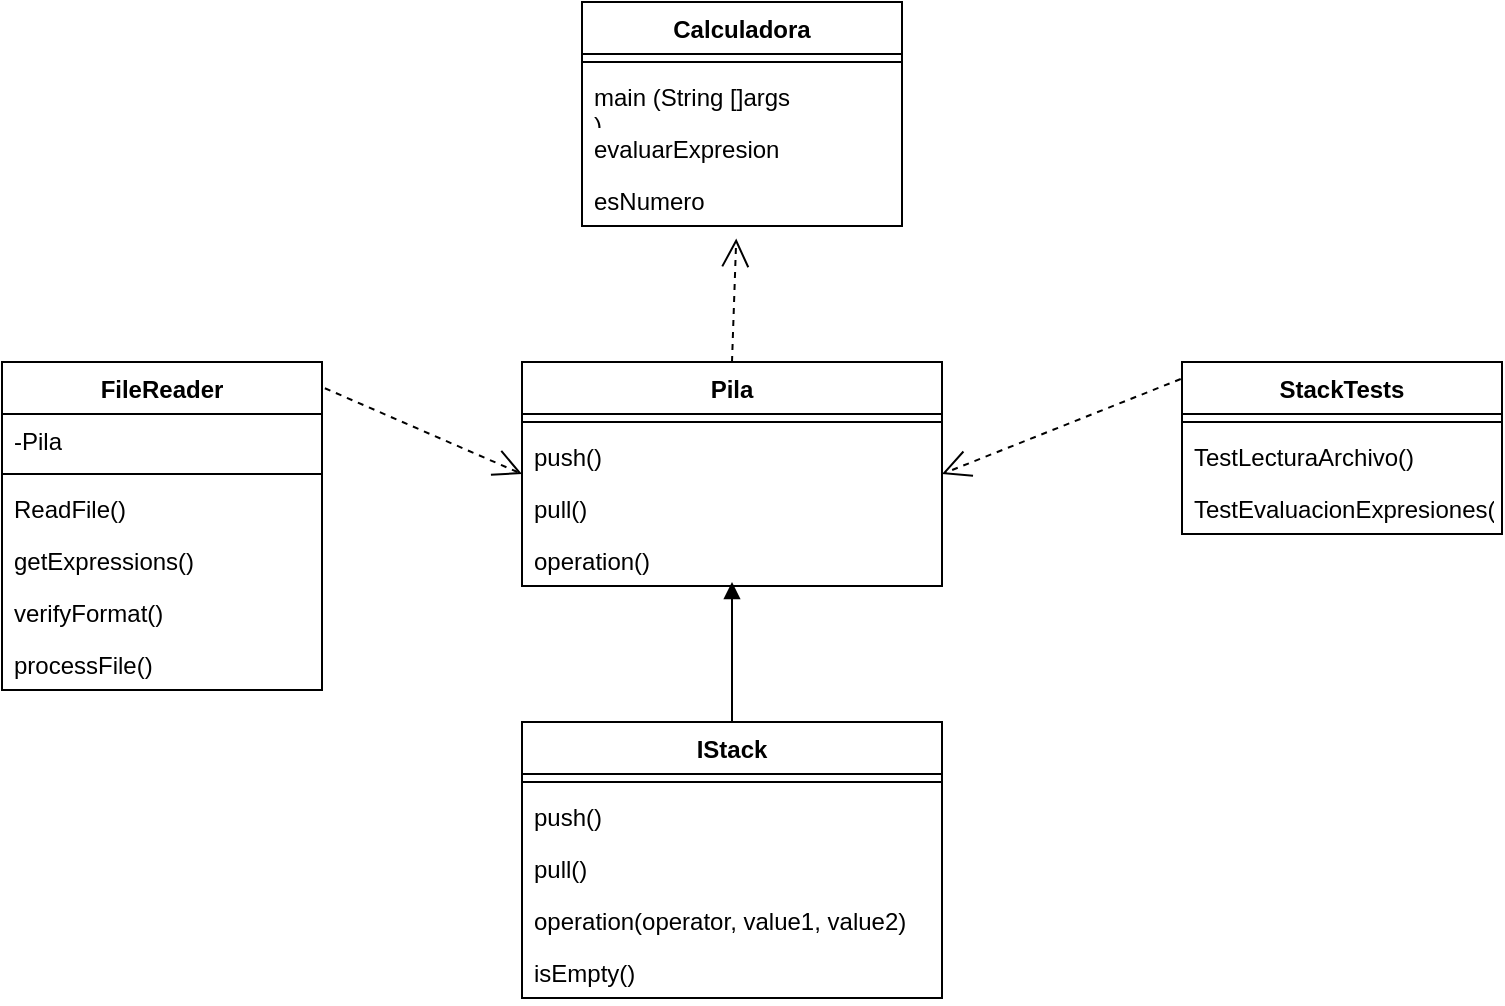 <mxfile version="24.7.5">
  <diagram name="Página-1" id="bHitkdMogRtiCX1AHvPg">
    <mxGraphModel dx="1160" dy="785" grid="1" gridSize="10" guides="1" tooltips="1" connect="1" arrows="1" fold="1" page="1" pageScale="1" pageWidth="827" pageHeight="1169" math="0" shadow="0">
      <root>
        <mxCell id="0" />
        <mxCell id="1" parent="0" />
        <mxCell id="Dp5tB07rncqAnLZGwpFe-1" value="IStack" style="swimlane;fontStyle=1;align=center;verticalAlign=top;childLayout=stackLayout;horizontal=1;startSize=26;horizontalStack=0;resizeParent=1;resizeParentMax=0;resizeLast=0;collapsible=1;marginBottom=0;whiteSpace=wrap;html=1;" parent="1" vertex="1">
          <mxGeometry x="290" y="440" width="210" height="138" as="geometry" />
        </mxCell>
        <mxCell id="Dp5tB07rncqAnLZGwpFe-3" value="" style="line;strokeWidth=1;fillColor=none;align=left;verticalAlign=middle;spacingTop=-1;spacingLeft=3;spacingRight=3;rotatable=0;labelPosition=right;points=[];portConstraint=eastwest;strokeColor=inherit;" parent="Dp5tB07rncqAnLZGwpFe-1" vertex="1">
          <mxGeometry y="26" width="210" height="8" as="geometry" />
        </mxCell>
        <mxCell id="Dp5tB07rncqAnLZGwpFe-4" value="push()" style="text;strokeColor=none;fillColor=none;align=left;verticalAlign=top;spacingLeft=4;spacingRight=4;overflow=hidden;rotatable=0;points=[[0,0.5],[1,0.5]];portConstraint=eastwest;whiteSpace=wrap;html=1;" parent="Dp5tB07rncqAnLZGwpFe-1" vertex="1">
          <mxGeometry y="34" width="210" height="26" as="geometry" />
        </mxCell>
        <mxCell id="Dp5tB07rncqAnLZGwpFe-5" value="pull()" style="text;strokeColor=none;fillColor=none;align=left;verticalAlign=top;spacingLeft=4;spacingRight=4;overflow=hidden;rotatable=0;points=[[0,0.5],[1,0.5]];portConstraint=eastwest;whiteSpace=wrap;html=1;" parent="Dp5tB07rncqAnLZGwpFe-1" vertex="1">
          <mxGeometry y="60" width="210" height="26" as="geometry" />
        </mxCell>
        <mxCell id="Dp5tB07rncqAnLZGwpFe-14" value="operation(operator, value1, value2)" style="text;strokeColor=none;fillColor=none;align=left;verticalAlign=top;spacingLeft=4;spacingRight=4;overflow=hidden;rotatable=0;points=[[0,0.5],[1,0.5]];portConstraint=eastwest;whiteSpace=wrap;html=1;" parent="Dp5tB07rncqAnLZGwpFe-1" vertex="1">
          <mxGeometry y="86" width="210" height="26" as="geometry" />
        </mxCell>
        <mxCell id="Dp5tB07rncqAnLZGwpFe-32" value="isEmpty()" style="text;strokeColor=none;fillColor=none;align=left;verticalAlign=top;spacingLeft=4;spacingRight=4;overflow=hidden;rotatable=0;points=[[0,0.5],[1,0.5]];portConstraint=eastwest;whiteSpace=wrap;html=1;" parent="Dp5tB07rncqAnLZGwpFe-1" vertex="1">
          <mxGeometry y="112" width="210" height="26" as="geometry" />
        </mxCell>
        <mxCell id="Dp5tB07rncqAnLZGwpFe-10" value="Calculadora" style="swimlane;fontStyle=1;align=center;verticalAlign=top;childLayout=stackLayout;horizontal=1;startSize=26;horizontalStack=0;resizeParent=1;resizeParentMax=0;resizeLast=0;collapsible=1;marginBottom=0;whiteSpace=wrap;html=1;" parent="1" vertex="1">
          <mxGeometry x="320" y="80" width="160" height="112" as="geometry" />
        </mxCell>
        <mxCell id="Dp5tB07rncqAnLZGwpFe-12" value="" style="line;strokeWidth=1;fillColor=none;align=left;verticalAlign=middle;spacingTop=-1;spacingLeft=3;spacingRight=3;rotatable=0;labelPosition=right;points=[];portConstraint=eastwest;strokeColor=inherit;" parent="Dp5tB07rncqAnLZGwpFe-10" vertex="1">
          <mxGeometry y="26" width="160" height="8" as="geometry" />
        </mxCell>
        <mxCell id="Dp5tB07rncqAnLZGwpFe-13" value="main (String []args&lt;div&gt;)&lt;/div&gt;" style="text;strokeColor=none;fillColor=none;align=left;verticalAlign=top;spacingLeft=4;spacingRight=4;overflow=hidden;rotatable=0;points=[[0,0.5],[1,0.5]];portConstraint=eastwest;whiteSpace=wrap;html=1;" parent="Dp5tB07rncqAnLZGwpFe-10" vertex="1">
          <mxGeometry y="34" width="160" height="26" as="geometry" />
        </mxCell>
        <mxCell id="IiLTCyuBjjwPcRjNRCZt-6" value="evaluarExpresion" style="text;strokeColor=none;fillColor=none;align=left;verticalAlign=top;spacingLeft=4;spacingRight=4;overflow=hidden;rotatable=0;points=[[0,0.5],[1,0.5]];portConstraint=eastwest;whiteSpace=wrap;html=1;" vertex="1" parent="Dp5tB07rncqAnLZGwpFe-10">
          <mxGeometry y="60" width="160" height="26" as="geometry" />
        </mxCell>
        <mxCell id="IiLTCyuBjjwPcRjNRCZt-7" value="esNumero" style="text;strokeColor=none;fillColor=none;align=left;verticalAlign=top;spacingLeft=4;spacingRight=4;overflow=hidden;rotatable=0;points=[[0,0.5],[1,0.5]];portConstraint=eastwest;whiteSpace=wrap;html=1;" vertex="1" parent="Dp5tB07rncqAnLZGwpFe-10">
          <mxGeometry y="86" width="160" height="26" as="geometry" />
        </mxCell>
        <mxCell id="Dp5tB07rncqAnLZGwpFe-16" value="Pila" style="swimlane;fontStyle=1;align=center;verticalAlign=top;childLayout=stackLayout;horizontal=1;startSize=26;horizontalStack=0;resizeParent=1;resizeParentMax=0;resizeLast=0;collapsible=1;marginBottom=0;whiteSpace=wrap;html=1;" parent="1" vertex="1">
          <mxGeometry x="290" y="260" width="210" height="112" as="geometry" />
        </mxCell>
        <mxCell id="Dp5tB07rncqAnLZGwpFe-17" value="" style="line;strokeWidth=1;fillColor=none;align=left;verticalAlign=middle;spacingTop=-1;spacingLeft=3;spacingRight=3;rotatable=0;labelPosition=right;points=[];portConstraint=eastwest;strokeColor=inherit;" parent="Dp5tB07rncqAnLZGwpFe-16" vertex="1">
          <mxGeometry y="26" width="210" height="8" as="geometry" />
        </mxCell>
        <mxCell id="IiLTCyuBjjwPcRjNRCZt-1" value="push()" style="text;strokeColor=none;fillColor=none;align=left;verticalAlign=top;spacingLeft=4;spacingRight=4;overflow=hidden;rotatable=0;points=[[0,0.5],[1,0.5]];portConstraint=eastwest;whiteSpace=wrap;html=1;" vertex="1" parent="Dp5tB07rncqAnLZGwpFe-16">
          <mxGeometry y="34" width="210" height="26" as="geometry" />
        </mxCell>
        <mxCell id="IiLTCyuBjjwPcRjNRCZt-2" value="pull()" style="text;strokeColor=none;fillColor=none;align=left;verticalAlign=top;spacingLeft=4;spacingRight=4;overflow=hidden;rotatable=0;points=[[0,0.5],[1,0.5]];portConstraint=eastwest;whiteSpace=wrap;html=1;" vertex="1" parent="Dp5tB07rncqAnLZGwpFe-16">
          <mxGeometry y="60" width="210" height="26" as="geometry" />
        </mxCell>
        <mxCell id="IiLTCyuBjjwPcRjNRCZt-5" value="operation()" style="text;strokeColor=none;fillColor=none;align=left;verticalAlign=top;spacingLeft=4;spacingRight=4;overflow=hidden;rotatable=0;points=[[0,0.5],[1,0.5]];portConstraint=eastwest;whiteSpace=wrap;html=1;" vertex="1" parent="Dp5tB07rncqAnLZGwpFe-16">
          <mxGeometry y="86" width="210" height="26" as="geometry" />
        </mxCell>
        <mxCell id="Dp5tB07rncqAnLZGwpFe-24" value="" style="html=1;verticalAlign=bottom;endArrow=block;curved=0;rounded=0;exitX=0.5;exitY=0;exitDx=0;exitDy=0;" parent="1" source="Dp5tB07rncqAnLZGwpFe-1" edge="1">
          <mxGeometry width="80" relative="1" as="geometry">
            <mxPoint x="360" y="480" as="sourcePoint" />
            <mxPoint x="395" y="370" as="targetPoint" />
          </mxGeometry>
        </mxCell>
        <mxCell id="Dp5tB07rncqAnLZGwpFe-25" value="" style="endArrow=open;endSize=12;dashed=1;html=1;rounded=0;exitX=0.5;exitY=0;exitDx=0;exitDy=0;entryX=0.482;entryY=1.242;entryDx=0;entryDy=0;entryPerimeter=0;" parent="1" source="Dp5tB07rncqAnLZGwpFe-16" target="IiLTCyuBjjwPcRjNRCZt-7" edge="1">
          <mxGeometry x="0.0" width="160" relative="1" as="geometry">
            <mxPoint x="330" y="340" as="sourcePoint" />
            <mxPoint x="395" y="200" as="targetPoint" />
            <mxPoint as="offset" />
          </mxGeometry>
        </mxCell>
        <mxCell id="Dp5tB07rncqAnLZGwpFe-26" value="StackTests" style="swimlane;fontStyle=1;align=center;verticalAlign=top;childLayout=stackLayout;horizontal=1;startSize=26;horizontalStack=0;resizeParent=1;resizeParentMax=0;resizeLast=0;collapsible=1;marginBottom=0;whiteSpace=wrap;html=1;" parent="1" vertex="1">
          <mxGeometry x="620" y="260" width="160" height="86" as="geometry" />
        </mxCell>
        <mxCell id="Dp5tB07rncqAnLZGwpFe-28" value="" style="line;strokeWidth=1;fillColor=none;align=left;verticalAlign=middle;spacingTop=-1;spacingLeft=3;spacingRight=3;rotatable=0;labelPosition=right;points=[];portConstraint=eastwest;strokeColor=inherit;" parent="Dp5tB07rncqAnLZGwpFe-26" vertex="1">
          <mxGeometry y="26" width="160" height="8" as="geometry" />
        </mxCell>
        <mxCell id="Dp5tB07rncqAnLZGwpFe-29" value="TestLecturaArchivo()" style="text;strokeColor=none;fillColor=none;align=left;verticalAlign=top;spacingLeft=4;spacingRight=4;overflow=hidden;rotatable=0;points=[[0,0.5],[1,0.5]];portConstraint=eastwest;whiteSpace=wrap;html=1;" parent="Dp5tB07rncqAnLZGwpFe-26" vertex="1">
          <mxGeometry y="34" width="160" height="26" as="geometry" />
        </mxCell>
        <mxCell id="Dp5tB07rncqAnLZGwpFe-30" value="TestEvaluacionExpresiones()" style="text;strokeColor=none;fillColor=none;align=left;verticalAlign=top;spacingLeft=4;spacingRight=4;overflow=hidden;rotatable=0;points=[[0,0.5],[1,0.5]];portConstraint=eastwest;whiteSpace=wrap;html=1;" parent="Dp5tB07rncqAnLZGwpFe-26" vertex="1">
          <mxGeometry y="60" width="160" height="26" as="geometry" />
        </mxCell>
        <mxCell id="Dp5tB07rncqAnLZGwpFe-34" value="" style="endArrow=open;endSize=12;dashed=1;html=1;rounded=0;exitX=-0.004;exitY=0.099;exitDx=0;exitDy=0;exitPerimeter=0;entryX=1;entryY=0.5;entryDx=0;entryDy=0;" parent="1" source="Dp5tB07rncqAnLZGwpFe-26" target="Dp5tB07rncqAnLZGwpFe-16" edge="1">
          <mxGeometry width="160" relative="1" as="geometry">
            <mxPoint x="330" y="340" as="sourcePoint" />
            <mxPoint x="490" y="340" as="targetPoint" />
          </mxGeometry>
        </mxCell>
        <mxCell id="Dp5tB07rncqAnLZGwpFe-35" value="FileReader" style="swimlane;fontStyle=1;align=center;verticalAlign=top;childLayout=stackLayout;horizontal=1;startSize=26;horizontalStack=0;resizeParent=1;resizeParentMax=0;resizeLast=0;collapsible=1;marginBottom=0;whiteSpace=wrap;html=1;" parent="1" vertex="1">
          <mxGeometry x="30" y="260" width="160" height="164" as="geometry" />
        </mxCell>
        <mxCell id="Dp5tB07rncqAnLZGwpFe-36" value="-Pila" style="text;strokeColor=none;fillColor=none;align=left;verticalAlign=top;spacingLeft=4;spacingRight=4;overflow=hidden;rotatable=0;points=[[0,0.5],[1,0.5]];portConstraint=eastwest;whiteSpace=wrap;html=1;" parent="Dp5tB07rncqAnLZGwpFe-35" vertex="1">
          <mxGeometry y="26" width="160" height="26" as="geometry" />
        </mxCell>
        <mxCell id="Dp5tB07rncqAnLZGwpFe-37" value="" style="line;strokeWidth=1;fillColor=none;align=left;verticalAlign=middle;spacingTop=-1;spacingLeft=3;spacingRight=3;rotatable=0;labelPosition=right;points=[];portConstraint=eastwest;strokeColor=inherit;" parent="Dp5tB07rncqAnLZGwpFe-35" vertex="1">
          <mxGeometry y="52" width="160" height="8" as="geometry" />
        </mxCell>
        <mxCell id="Dp5tB07rncqAnLZGwpFe-38" value="ReadFile()" style="text;strokeColor=none;fillColor=none;align=left;verticalAlign=top;spacingLeft=4;spacingRight=4;overflow=hidden;rotatable=0;points=[[0,0.5],[1,0.5]];portConstraint=eastwest;whiteSpace=wrap;html=1;" parent="Dp5tB07rncqAnLZGwpFe-35" vertex="1">
          <mxGeometry y="60" width="160" height="26" as="geometry" />
        </mxCell>
        <mxCell id="Dp5tB07rncqAnLZGwpFe-39" value="getExpressions()" style="text;strokeColor=none;fillColor=none;align=left;verticalAlign=top;spacingLeft=4;spacingRight=4;overflow=hidden;rotatable=0;points=[[0,0.5],[1,0.5]];portConstraint=eastwest;whiteSpace=wrap;html=1;" parent="Dp5tB07rncqAnLZGwpFe-35" vertex="1">
          <mxGeometry y="86" width="160" height="26" as="geometry" />
        </mxCell>
        <mxCell id="Dp5tB07rncqAnLZGwpFe-40" value="verifyFormat()" style="text;strokeColor=none;fillColor=none;align=left;verticalAlign=top;spacingLeft=4;spacingRight=4;overflow=hidden;rotatable=0;points=[[0,0.5],[1,0.5]];portConstraint=eastwest;whiteSpace=wrap;html=1;" parent="Dp5tB07rncqAnLZGwpFe-35" vertex="1">
          <mxGeometry y="112" width="160" height="26" as="geometry" />
        </mxCell>
        <mxCell id="Dp5tB07rncqAnLZGwpFe-41" value="processFile()" style="text;strokeColor=none;fillColor=none;align=left;verticalAlign=top;spacingLeft=4;spacingRight=4;overflow=hidden;rotatable=0;points=[[0,0.5],[1,0.5]];portConstraint=eastwest;whiteSpace=wrap;html=1;" parent="Dp5tB07rncqAnLZGwpFe-35" vertex="1">
          <mxGeometry y="138" width="160" height="26" as="geometry" />
        </mxCell>
        <mxCell id="Dp5tB07rncqAnLZGwpFe-42" value="" style="endArrow=open;endSize=12;dashed=1;html=1;rounded=0;exitX=1.009;exitY=0.08;exitDx=0;exitDy=0;exitPerimeter=0;entryX=0;entryY=0.5;entryDx=0;entryDy=0;" parent="1" source="Dp5tB07rncqAnLZGwpFe-35" target="Dp5tB07rncqAnLZGwpFe-16" edge="1">
          <mxGeometry width="160" relative="1" as="geometry">
            <mxPoint x="629" y="284" as="sourcePoint" />
            <mxPoint x="510" y="287" as="targetPoint" />
          </mxGeometry>
        </mxCell>
      </root>
    </mxGraphModel>
  </diagram>
</mxfile>
